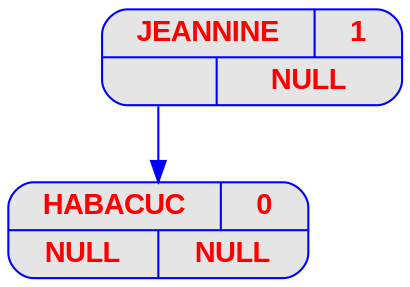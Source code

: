digraph  {
	node [
		fontname  = "Arial bold" 
		fontsize  = "14"
		fontcolor = "red"
		style     = "rounded, filled"
		shape     = "record"
		fillcolor = "grey90"
		color     = "blue"
		width     = "2"
	]

	edge [
		color     = "blue"
	]

	JEANNINE
 [label = "{{<c> JEANNINE
 | <b> 1}| { <g> | <d>}}"];
	JEANNINE
 [label = "{{<c> JEANNINE
 | <b> 1}| { <g> | <d> NULL}}"];
	JEANNINE
:g -> HABACUC
;
	HABACUC
 [label = "{{<c> HABACUC
 | <b> 0}| { <g> | <d>}}"];
	HABACUC
 [label = "{{<c> HABACUC
 | <b> 0}| { <g> NULL | <d> NULL}}"];
}
